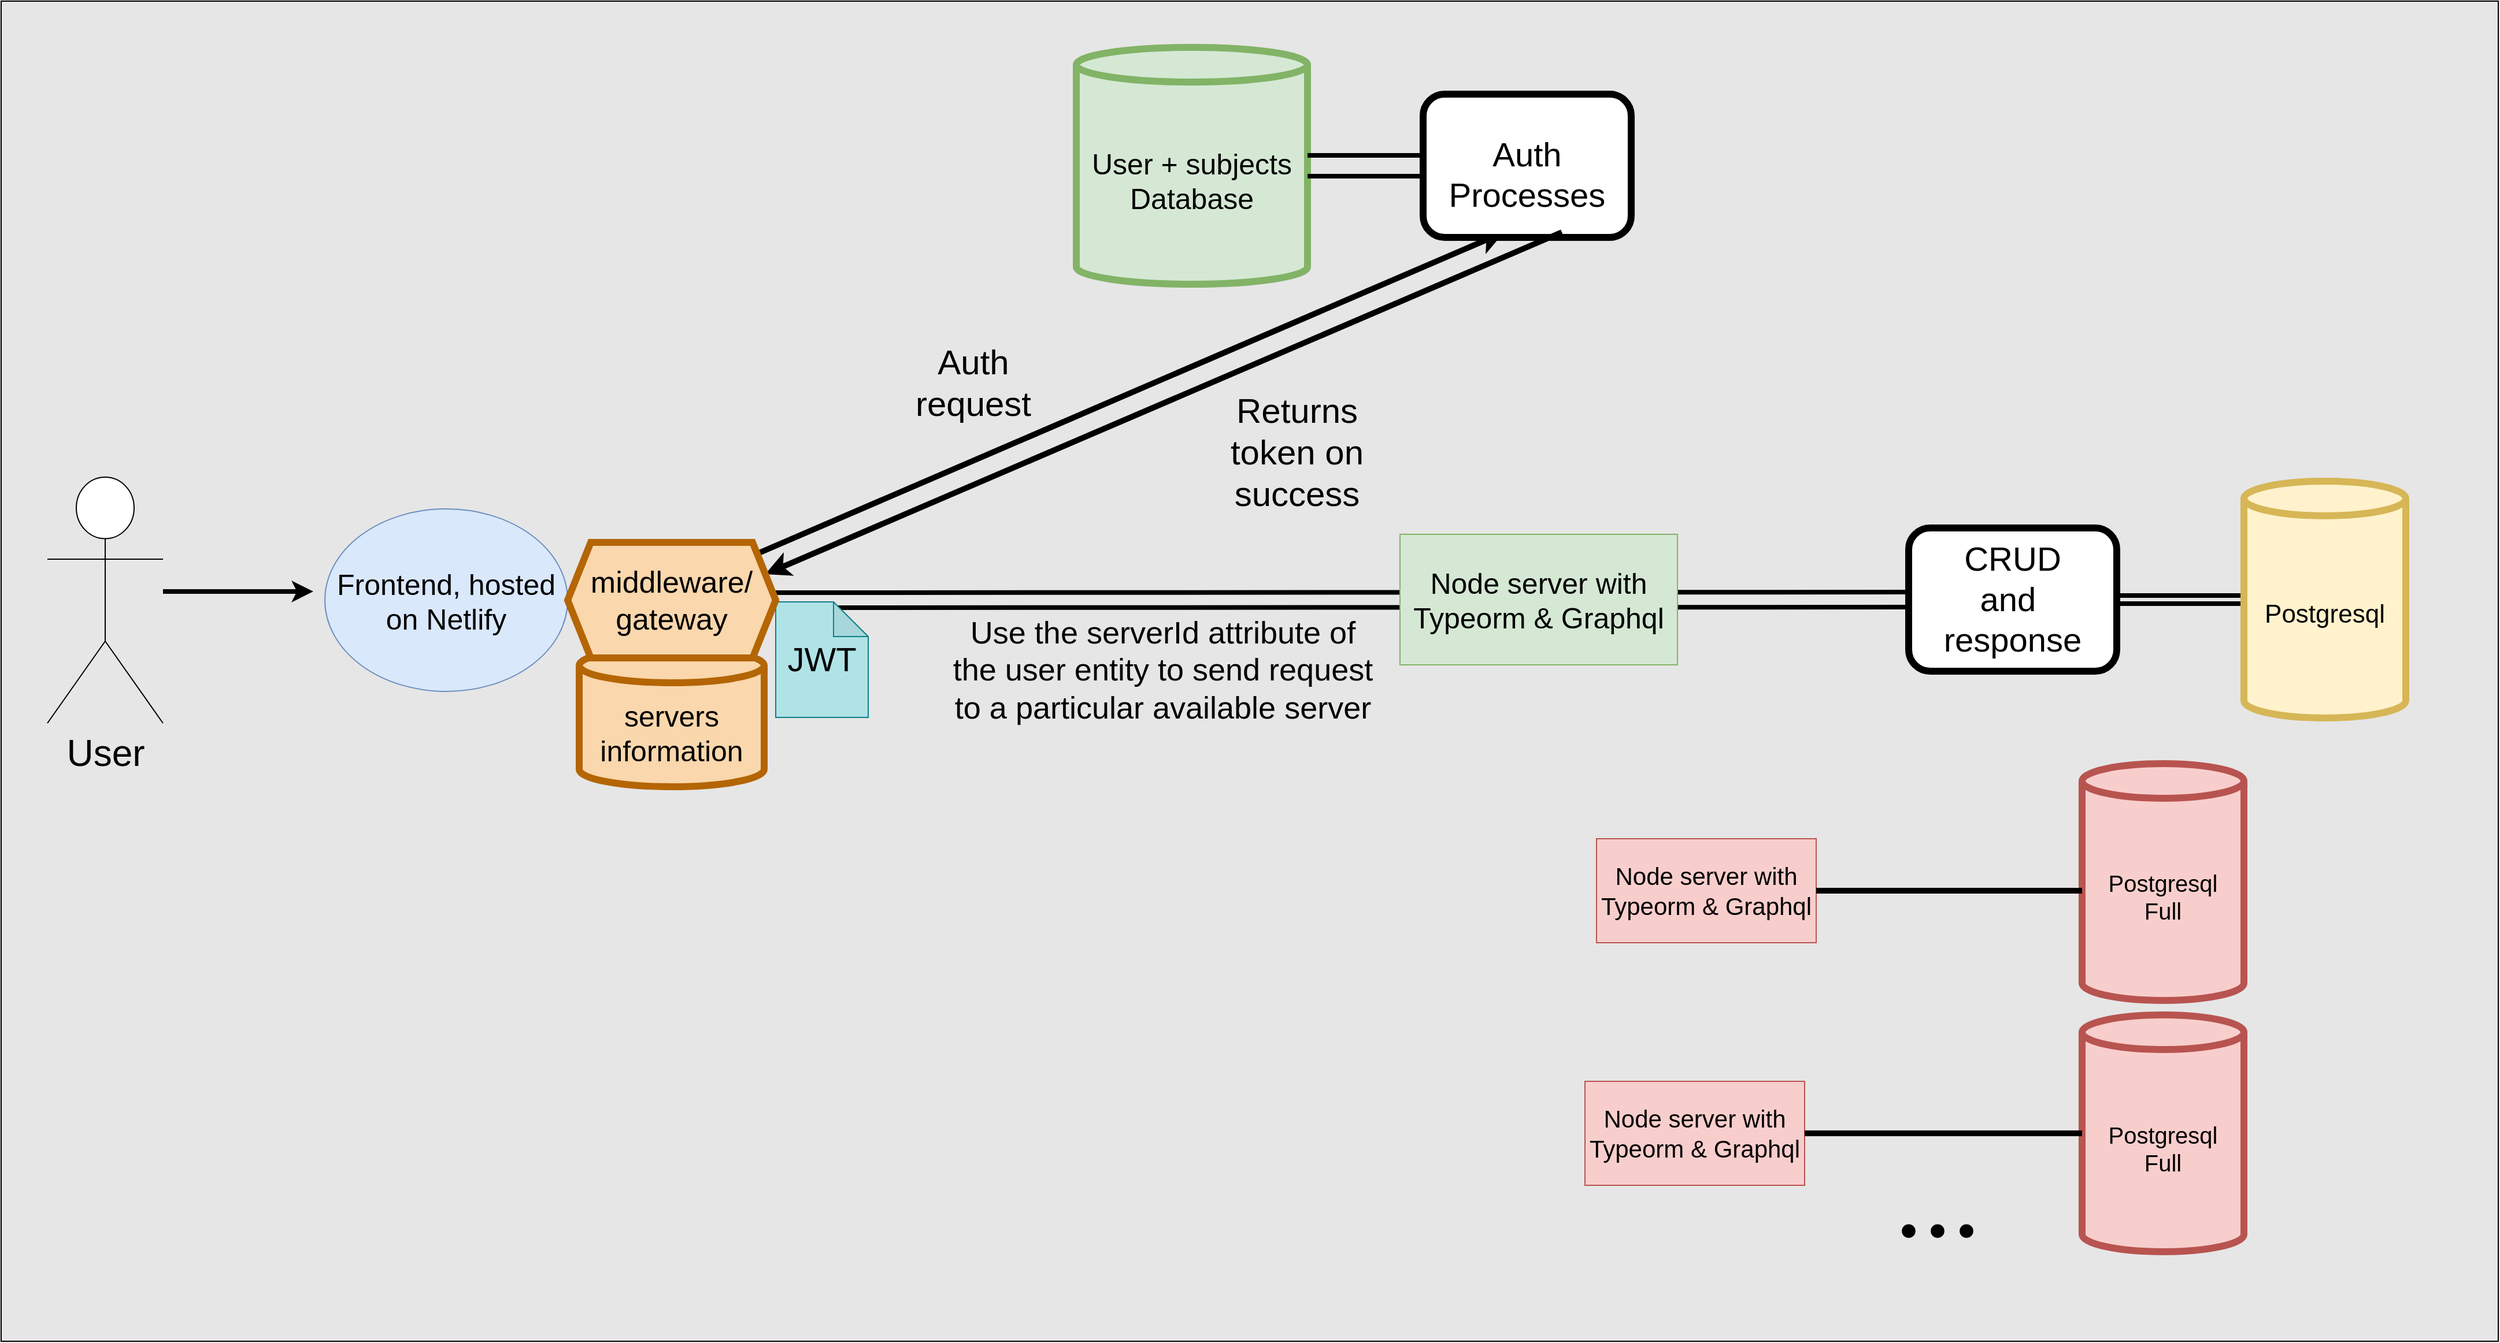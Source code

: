 <mxfile version="14.8.2" type="device"><diagram id="slP4ICA76G77YvE8YFRH" name="Page-1"><mxGraphModel dx="2815" dy="1158" grid="1" gridSize="10" guides="1" tooltips="1" connect="1" arrows="1" fold="1" page="1" pageScale="1" pageWidth="850" pageHeight="1100" background="#E6E6E6" math="0" shadow="0"><root><mxCell id="0"/><mxCell id="1" parent="0"/><mxCell id="K7eV-uBRpu0XQn8ZcBpj-26" value="" style="rounded=0;whiteSpace=wrap;html=1;fontSize=25;labelBackgroundColor=#D1D1D1;noLabel=1;fontColor=none;fillColor=#E6E6E6;" parent="1" vertex="1"><mxGeometry x="-510" y="550" width="2160" height="1160" as="geometry"/></mxCell><mxCell id="Wk9PrIWTFOHUWH_nrVrl-3" value="&lt;div style=&quot;font-size: 32px;&quot;&gt;User&lt;/div&gt;&lt;div style=&quot;font-size: 32px;&quot;&gt;&lt;br style=&quot;font-size: 32px;&quot;&gt;&lt;/div&gt;" style="shape=umlActor;verticalLabelPosition=bottom;verticalAlign=top;html=1;outlineConnect=0;fontSize=32;" parent="1" vertex="1"><mxGeometry x="-470" y="962" width="100" height="213" as="geometry"/></mxCell><mxCell id="Wk9PrIWTFOHUWH_nrVrl-8" value="" style="endArrow=classic;html=1;strokeWidth=4;fontSize=17;" parent="1" edge="1"><mxGeometry width="50" height="50" relative="1" as="geometry"><mxPoint x="-370" y="1061" as="sourcePoint"/><mxPoint x="-240" y="1061" as="targetPoint"/></mxGeometry></mxCell><mxCell id="Wk9PrIWTFOHUWH_nrVrl-9" value="&lt;font style=&quot;font-size: 25px;&quot;&gt;Frontend, hosted on Netlify&lt;/font&gt;" style="ellipse;whiteSpace=wrap;html=1;fillColor=#dae8fc;strokeColor=#6c8ebf;fontSize=25;" parent="1" vertex="1"><mxGeometry x="-230" y="989.5" width="210" height="158" as="geometry"/></mxCell><mxCell id="w3pNeeiGLuZ11ZeNBHqW-12" value="&lt;div&gt;&lt;font style=&quot;font-size: 29px&quot;&gt;CRUD&lt;/font&gt;&lt;/div&gt;&lt;div&gt;&lt;font style=&quot;font-size: 29px&quot;&gt;and&amp;nbsp; response &lt;br&gt;&lt;/font&gt;&lt;/div&gt;" style="rounded=1;whiteSpace=wrap;html=1;strokeWidth=6;" parent="1" vertex="1"><mxGeometry x="1140" y="1006" width="180" height="124" as="geometry"/></mxCell><mxCell id="w3pNeeiGLuZ11ZeNBHqW-13" value="" style="endArrow=none;html=1;strokeWidth=4;exitX=1;exitY=0.5;exitDx=0;exitDy=0;shape=link;" parent="1" source="w3pNeeiGLuZ11ZeNBHqW-12" target="w3pNeeiGLuZ11ZeNBHqW-14" edge="1"><mxGeometry width="50" height="50" relative="1" as="geometry"><mxPoint x="1060" y="1097.5" as="sourcePoint"/><mxPoint x="1320" y="887.5" as="targetPoint"/></mxGeometry></mxCell><mxCell id="w3pNeeiGLuZ11ZeNBHqW-14" value="&lt;font style=&quot;font-size: 22px;&quot;&gt;Postgresql&lt;/font&gt;" style="shape=cylinder3;whiteSpace=wrap;html=1;boundedLbl=1;backgroundOutline=1;size=15;strokeWidth=6;fillColor=#fff2cc;strokeColor=#d6b656;fontSize=22;" parent="1" vertex="1"><mxGeometry x="1430" y="965.5" width="140" height="205" as="geometry"/></mxCell><mxCell id="w3pNeeiGLuZ11ZeNBHqW-18" value="Node server with Typeorm &amp;amp; Graphql" style="rounded=0;whiteSpace=wrap;html=1;fillColor=#f8cecc;strokeColor=#b85450;fontSize=21;" parent="1" vertex="1"><mxGeometry x="860" y="1485" width="190" height="90" as="geometry"/></mxCell><mxCell id="w3pNeeiGLuZ11ZeNBHqW-20" value="" style="endArrow=none;html=1;strokeWidth=4;entryX=0;entryY=0.5;entryDx=0;entryDy=0;shape=link;width=10;exitX=1;exitY=0.5;exitDx=0;exitDy=0;" parent="1" source="uxuZKM62NQbzNllL7F9b-9" target="w3pNeeiGLuZ11ZeNBHqW-12" edge="1"><mxGeometry width="50" height="50" relative="1" as="geometry"><mxPoint x="150" y="1100" as="sourcePoint"/><mxPoint x="1540" y="1187.5" as="targetPoint"/></mxGeometry></mxCell><mxCell id="w3pNeeiGLuZ11ZeNBHqW-22" value="&lt;font style=&quot;font-size: 100px&quot; face=&quot;Comic Sans MS&quot;&gt;...&lt;/font&gt;" style="text;html=1;strokeColor=none;fillColor=none;align=center;verticalAlign=middle;whiteSpace=wrap;rounded=0;fontSize=21;" parent="1" vertex="1"><mxGeometry x="1040" y="1550" width="250" height="70" as="geometry"/></mxCell><mxCell id="w3pNeeiGLuZ11ZeNBHqW-27" value="&lt;div&gt;servers&lt;/div&gt;&lt;div&gt;information&lt;br&gt;&lt;/div&gt;" style="shape=cylinder3;whiteSpace=wrap;html=1;boundedLbl=1;backgroundOutline=1;size=15;fontSize=25;strokeColor=#b46504;strokeWidth=6;fillColor=#fad7ac;" parent="1" vertex="1"><mxGeometry x="-10" y="1110" width="160" height="120" as="geometry"/></mxCell><mxCell id="w3pNeeiGLuZ11ZeNBHqW-32" value="&lt;div&gt;&lt;font style=&quot;font-size: 20px&quot;&gt;Postgresql&lt;/font&gt;&lt;/div&gt;&lt;div&gt;&lt;font style=&quot;font-size: 20px&quot;&gt;Full&lt;br&gt;&lt;/font&gt;&lt;/div&gt;" style="shape=cylinder3;whiteSpace=wrap;html=1;boundedLbl=1;backgroundOutline=1;size=15;strokeWidth=6;fillColor=#f8cecc;strokeColor=#b85450;" parent="1" vertex="1"><mxGeometry x="1290" y="1427.5" width="140" height="205" as="geometry"/></mxCell><mxCell id="w3pNeeiGLuZ11ZeNBHqW-33" value="" style="endArrow=none;html=1;fontSize=25;strokeWidth=5;exitX=1;exitY=0.5;exitDx=0;exitDy=0;entryX=0;entryY=0.5;entryDx=0;entryDy=0;entryPerimeter=0;" parent="1" source="w3pNeeiGLuZ11ZeNBHqW-18" target="w3pNeeiGLuZ11ZeNBHqW-32" edge="1"><mxGeometry width="50" height="50" relative="1" as="geometry"><mxPoint x="940" y="1127.5" as="sourcePoint"/><mxPoint x="990" y="1077.5" as="targetPoint"/></mxGeometry></mxCell><mxCell id="K7eV-uBRpu0XQn8ZcBpj-7" value="" style="endArrow=classic;html=1;fontSize=25;strokeWidth=5;" parent="1" edge="1"><mxGeometry width="50" height="50" relative="1" as="geometry"><mxPoint x="140" y="1030" as="sourcePoint"/><mxPoint x="790" y="750" as="targetPoint"/></mxGeometry></mxCell><mxCell id="K7eV-uBRpu0XQn8ZcBpj-8" value="&lt;p style=&quot;line-height: 130% ; font-size: 25px&quot;&gt;&lt;/p&gt;&lt;div style=&quot;font-size: 25px&quot;&gt;&lt;font style=&quot;font-size: 25px&quot;&gt;User + subjects&lt;br&gt;&lt;/font&gt;&lt;/div&gt;&lt;div style=&quot;font-size: 25px&quot;&gt;&lt;font style=&quot;font-size: 25px&quot;&gt;Database&lt;/font&gt;&lt;/div&gt;&lt;p style=&quot;font-size: 25px&quot;&gt;&lt;/p&gt;" style="shape=cylinder3;whiteSpace=wrap;html=1;boundedLbl=1;backgroundOutline=1;size=15;strokeWidth=6;fillColor=#d5e8d4;strokeColor=#82b366;fontSize=25;" parent="1" vertex="1"><mxGeometry x="420" y="590" width="200" height="205" as="geometry"/></mxCell><mxCell id="K7eV-uBRpu0XQn8ZcBpj-9" value="&lt;div&gt;&lt;br&gt;&lt;/div&gt;&lt;div&gt;&lt;font style=&quot;font-size: 29px&quot;&gt;Auth Processes&lt;br&gt;&lt;/font&gt;&lt;/div&gt;" style="rounded=1;whiteSpace=wrap;html=1;strokeWidth=6;" parent="1" vertex="1"><mxGeometry x="720" y="630.5" width="180" height="124" as="geometry"/></mxCell><mxCell id="K7eV-uBRpu0XQn8ZcBpj-10" value="" style="endArrow=none;html=1;strokeWidth=4;exitX=0;exitY=0.5;exitDx=0;exitDy=0;entryX=1;entryY=0.5;entryDx=0;entryDy=0;shape=link;entryPerimeter=0;width=15;" parent="1" source="K7eV-uBRpu0XQn8ZcBpj-9" target="K7eV-uBRpu0XQn8ZcBpj-8" edge="1"><mxGeometry width="50" height="50" relative="1" as="geometry"><mxPoint x="1188" y="954.5" as="sourcePoint"/><mxPoint x="1285" y="954.5" as="targetPoint"/></mxGeometry></mxCell><mxCell id="K7eV-uBRpu0XQn8ZcBpj-11" value="" style="endArrow=classic;html=1;fontSize=25;strokeWidth=5;entryX=1;entryY=0.25;entryDx=0;entryDy=0;" parent="1" target="uxuZKM62NQbzNllL7F9b-9" edge="1"><mxGeometry width="50" height="50" relative="1" as="geometry"><mxPoint x="840" y="750" as="sourcePoint"/><mxPoint x="160" y="1090" as="targetPoint"/></mxGeometry></mxCell><mxCell id="K7eV-uBRpu0XQn8ZcBpj-12" value="&lt;font style=&quot;font-size: 29px&quot;&gt;JWT&lt;/font&gt;" style="shape=note;whiteSpace=wrap;html=1;backgroundOutline=1;darkOpacity=0.05;fontSize=25;fillColor=#b0e3e6;strokeColor=#0e8088;" parent="1" vertex="1"><mxGeometry x="160" y="1070" width="80" height="100" as="geometry"/></mxCell><mxCell id="K7eV-uBRpu0XQn8ZcBpj-13" value="Returns token on success" style="text;html=1;strokeColor=none;fillColor=none;align=center;verticalAlign=middle;whiteSpace=wrap;rounded=0;fontSize=30;" parent="1" vertex="1"><mxGeometry x="530" y="930" width="162" height="20" as="geometry"/></mxCell><mxCell id="K7eV-uBRpu0XQn8ZcBpj-15" value="" style="shape=image;html=1;verticalAlign=top;verticalLabelPosition=bottom;labelBackgroundColor=#ffffff;imageAspect=0;aspect=fixed;image=https://cdn1.iconfinder.com/data/icons/material-core/18/check-128.png;fontSize=30;" parent="1" vertex="1"><mxGeometry x="990" y="970" width="90" height="90" as="geometry"/></mxCell><mxCell id="K7eV-uBRpu0XQn8ZcBpj-16" value="Node server with Typeorm &amp;amp; Graphql" style="rounded=0;whiteSpace=wrap;html=1;fillColor=#d5e8d4;strokeColor=#82b366;fontSize=25;" parent="1" vertex="1"><mxGeometry x="700" y="1011.5" width="240" height="113" as="geometry"/></mxCell><mxCell id="K7eV-uBRpu0XQn8ZcBpj-20" value="Node server with Typeorm &amp;amp; Graphql" style="rounded=0;whiteSpace=wrap;html=1;fillColor=#f8cecc;strokeColor=#b85450;fontSize=21;" parent="1" vertex="1"><mxGeometry x="870" y="1275" width="190" height="90" as="geometry"/></mxCell><mxCell id="K7eV-uBRpu0XQn8ZcBpj-22" value="&lt;div&gt;&lt;font style=&quot;font-size: 20px&quot;&gt;Postgresql&lt;/font&gt;&lt;/div&gt;&lt;div&gt;&lt;font style=&quot;font-size: 20px&quot;&gt;Full&lt;br&gt;&lt;/font&gt;&lt;/div&gt;" style="shape=cylinder3;whiteSpace=wrap;html=1;boundedLbl=1;backgroundOutline=1;size=15;strokeWidth=6;fillColor=#f8cecc;strokeColor=#b85450;" parent="1" vertex="1"><mxGeometry x="1290" y="1210" width="140" height="205" as="geometry"/></mxCell><mxCell id="K7eV-uBRpu0XQn8ZcBpj-23" value="" style="endArrow=none;html=1;fontSize=25;strokeWidth=5;exitX=1;exitY=0.5;exitDx=0;exitDy=0;entryX=0;entryY=0.5;entryDx=0;entryDy=0;entryPerimeter=0;" parent="1" source="K7eV-uBRpu0XQn8ZcBpj-20" edge="1"><mxGeometry width="50" height="50" relative="1" as="geometry"><mxPoint x="940" y="995" as="sourcePoint"/><mxPoint x="1290" y="1320" as="targetPoint"/></mxGeometry></mxCell><mxCell id="uxuZKM62NQbzNllL7F9b-6" value="Auth request " style="text;html=1;strokeColor=none;fillColor=none;align=center;verticalAlign=middle;whiteSpace=wrap;rounded=0;fontSize=30;" vertex="1" parent="1"><mxGeometry x="250" y="870" width="162" height="20" as="geometry"/></mxCell><mxCell id="uxuZKM62NQbzNllL7F9b-9" value="&lt;div style=&quot;font-size: 26px&quot;&gt;&lt;font style=&quot;font-size: 26px&quot;&gt;middleware/&lt;/font&gt;&lt;/div&gt;&lt;div style=&quot;font-size: 26px&quot;&gt;&lt;font style=&quot;font-size: 26px&quot;&gt;gateway&lt;br&gt;&lt;/font&gt;&lt;/div&gt;" style="shape=hexagon;perimeter=hexagonPerimeter2;whiteSpace=wrap;html=1;fixedSize=1;fillColor=#fad7ac;strokeColor=#b46504;strokeWidth=6;" vertex="1" parent="1"><mxGeometry x="-20" y="1018.5" width="180" height="100" as="geometry"/></mxCell><mxCell id="uxuZKM62NQbzNllL7F9b-11" value="&lt;font style=&quot;font-size: 27px&quot;&gt;Use the serverId attribute of the user entity to send request to a particular available server&lt;br&gt;&lt;/font&gt;" style="text;html=1;strokeColor=none;fillColor=none;align=center;verticalAlign=middle;whiteSpace=wrap;rounded=0;" vertex="1" parent="1"><mxGeometry x="310" y="1118.5" width="370" height="20" as="geometry"/></mxCell></root></mxGraphModel></diagram></mxfile>